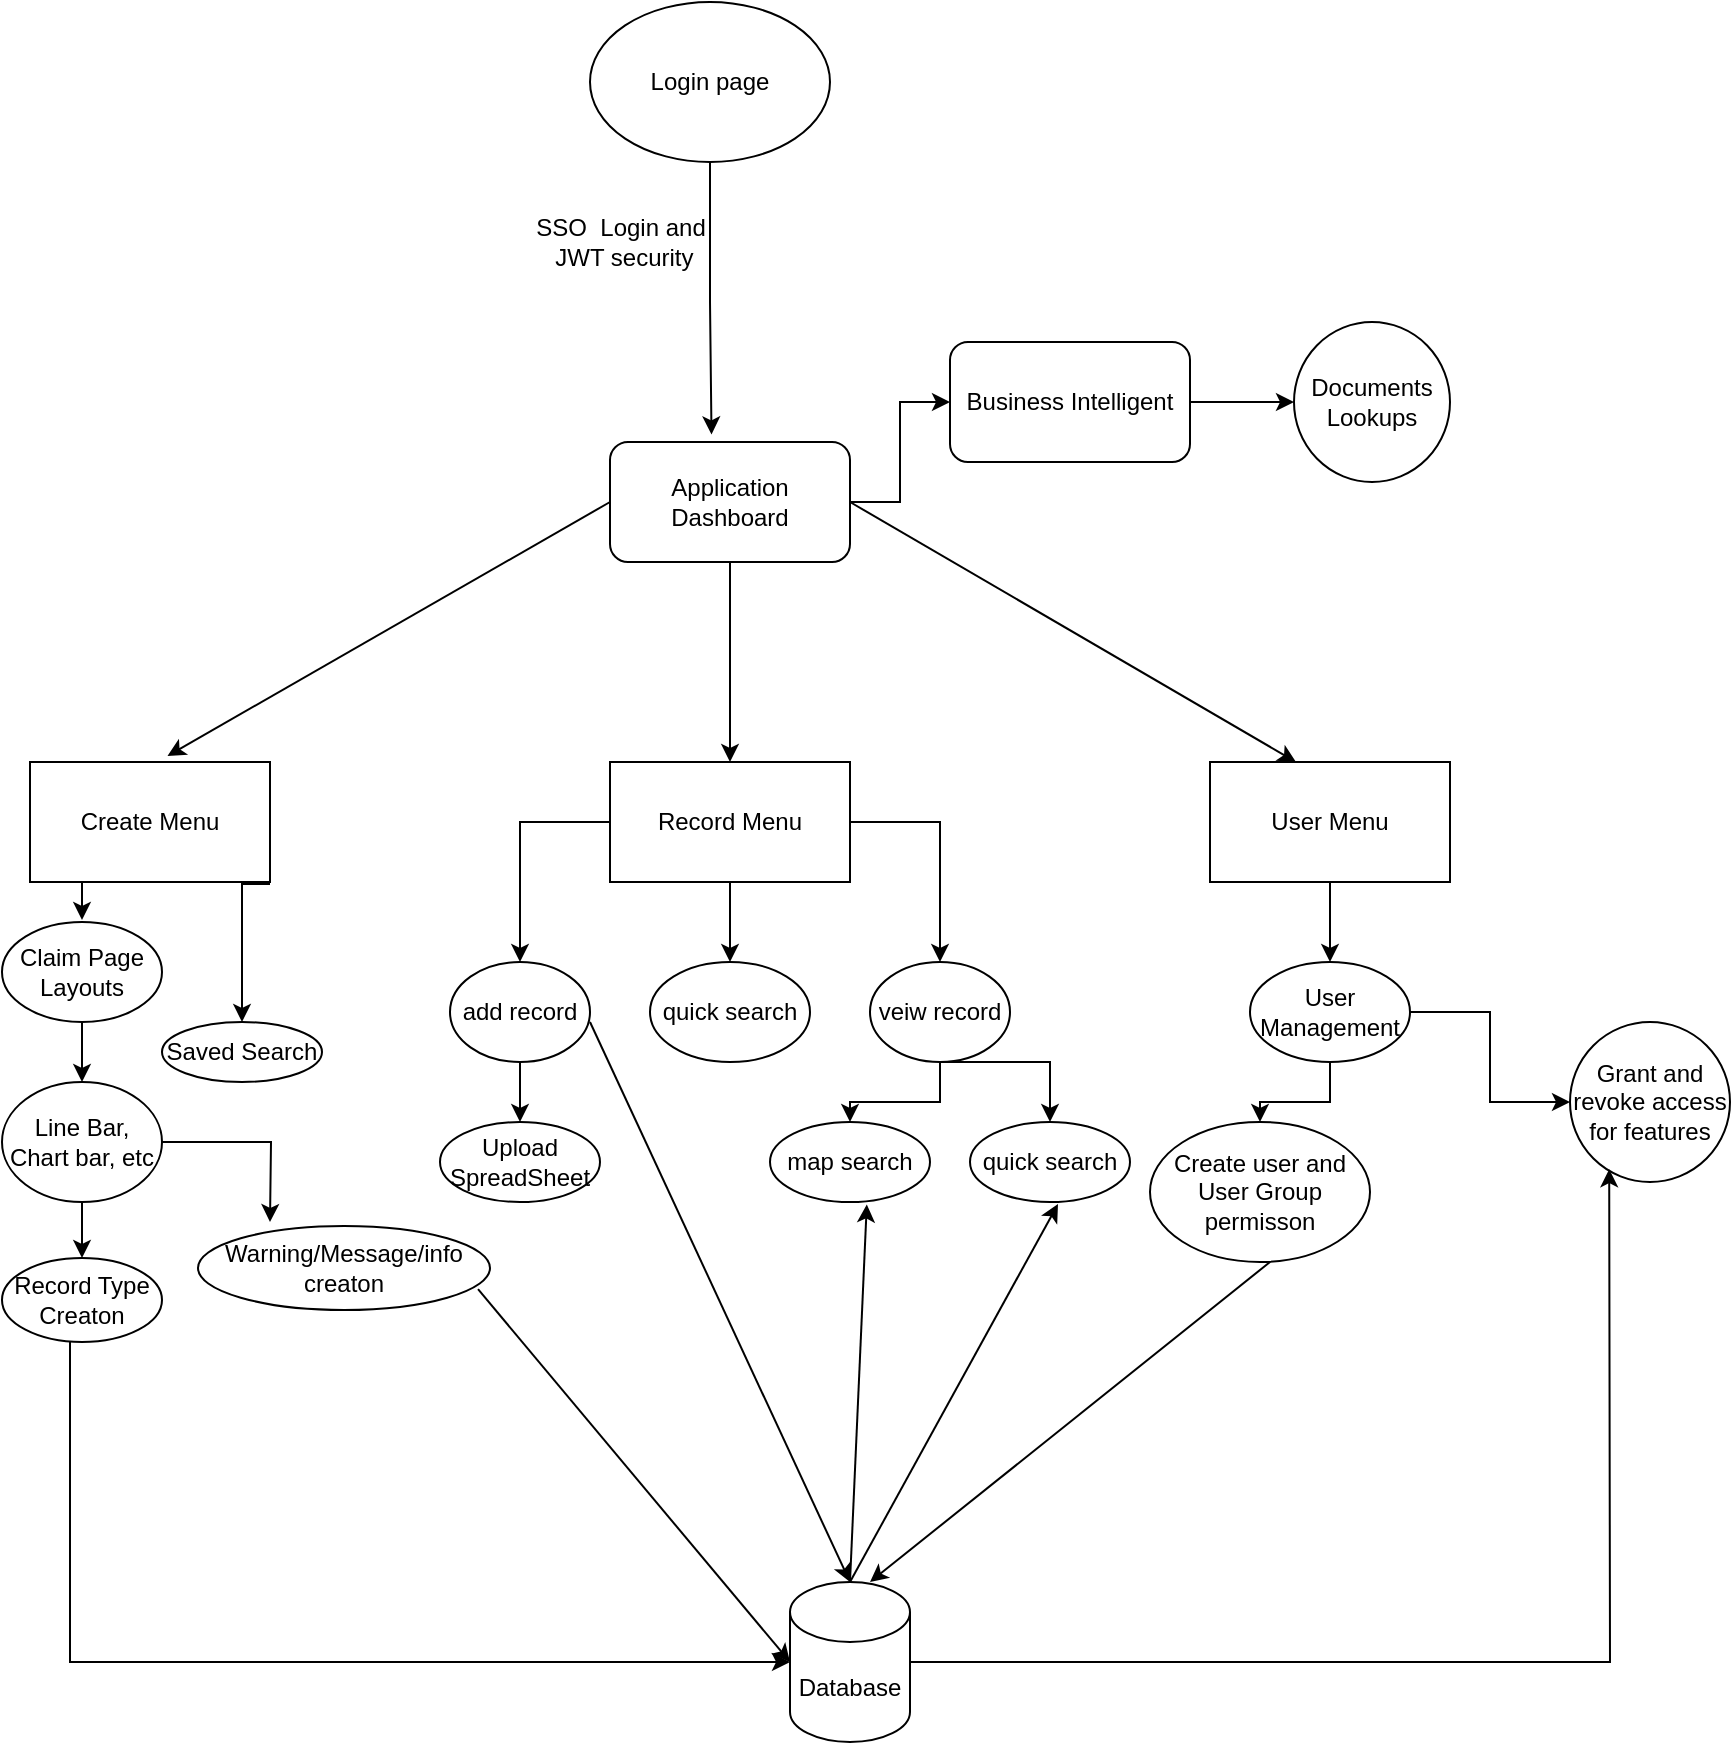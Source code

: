 <mxfile version="22.1.0" type="device">
  <diagram name="Page-1" id="19d0S30MAKCXK7MGr-HA">
    <mxGraphModel dx="1050" dy="574" grid="1" gridSize="10" guides="1" tooltips="1" connect="1" arrows="1" fold="1" page="1" pageScale="1" pageWidth="850" pageHeight="1100" math="0" shadow="0">
      <root>
        <mxCell id="0" />
        <mxCell id="1" parent="0" />
        <mxCell id="-7sG3Zx9vh_wAFw0iBni-59" value="" style="edgeStyle=orthogonalEdgeStyle;rounded=0;orthogonalLoop=1;jettySize=auto;html=1;entryX=0.423;entryY=-0.063;entryDx=0;entryDy=0;entryPerimeter=0;" parent="1" source="-7sG3Zx9vh_wAFw0iBni-2" target="-7sG3Zx9vh_wAFw0iBni-3" edge="1">
          <mxGeometry relative="1" as="geometry">
            <mxPoint x="430" y="180" as="targetPoint" />
          </mxGeometry>
        </mxCell>
        <mxCell id="-7sG3Zx9vh_wAFw0iBni-2" value="Login page" style="ellipse;whiteSpace=wrap;html=1;" parent="1" vertex="1">
          <mxGeometry x="370" y="20" width="120" height="80" as="geometry" />
        </mxCell>
        <mxCell id="-7sG3Zx9vh_wAFw0iBni-12" value="" style="edgeStyle=orthogonalEdgeStyle;rounded=0;orthogonalLoop=1;jettySize=auto;html=1;" parent="1" source="-7sG3Zx9vh_wAFw0iBni-3" target="-7sG3Zx9vh_wAFw0iBni-6" edge="1">
          <mxGeometry relative="1" as="geometry" />
        </mxCell>
        <mxCell id="-7sG3Zx9vh_wAFw0iBni-65" value="" style="edgeStyle=orthogonalEdgeStyle;rounded=0;orthogonalLoop=1;jettySize=auto;html=1;" parent="1" source="-7sG3Zx9vh_wAFw0iBni-3" target="-7sG3Zx9vh_wAFw0iBni-64" edge="1">
          <mxGeometry relative="1" as="geometry" />
        </mxCell>
        <mxCell id="-7sG3Zx9vh_wAFw0iBni-3" value="Application Dashboard" style="rounded=1;whiteSpace=wrap;html=1;" parent="1" vertex="1">
          <mxGeometry x="380" y="240" width="120" height="60" as="geometry" />
        </mxCell>
        <mxCell id="-7sG3Zx9vh_wAFw0iBni-24" value="" style="edgeStyle=orthogonalEdgeStyle;rounded=0;orthogonalLoop=1;jettySize=auto;html=1;" parent="1" edge="1">
          <mxGeometry relative="1" as="geometry">
            <mxPoint x="116" y="459" as="sourcePoint" />
            <mxPoint x="116" y="479" as="targetPoint" />
          </mxGeometry>
        </mxCell>
        <mxCell id="-7sG3Zx9vh_wAFw0iBni-46" value="" style="edgeStyle=orthogonalEdgeStyle;rounded=0;orthogonalLoop=1;jettySize=auto;html=1;" parent="1" target="-7sG3Zx9vh_wAFw0iBni-47" edge="1">
          <mxGeometry relative="1" as="geometry">
            <mxPoint x="210" y="461" as="sourcePoint" />
            <mxPoint x="190" y="520" as="targetPoint" />
            <Array as="points">
              <mxPoint x="196" y="461" />
            </Array>
          </mxGeometry>
        </mxCell>
        <mxCell id="-7sG3Zx9vh_wAFw0iBni-4" value="Create Menu" style="rounded=0;whiteSpace=wrap;html=1;" parent="1" vertex="1">
          <mxGeometry x="90" y="400" width="120" height="60" as="geometry" />
        </mxCell>
        <mxCell id="-7sG3Zx9vh_wAFw0iBni-50" value="" style="edgeStyle=orthogonalEdgeStyle;rounded=0;orthogonalLoop=1;jettySize=auto;html=1;" parent="1" source="-7sG3Zx9vh_wAFw0iBni-5" target="-7sG3Zx9vh_wAFw0iBni-49" edge="1">
          <mxGeometry relative="1" as="geometry" />
        </mxCell>
        <mxCell id="-7sG3Zx9vh_wAFw0iBni-5" value="User Menu" style="rounded=0;whiteSpace=wrap;html=1;" parent="1" vertex="1">
          <mxGeometry x="680" y="400" width="120" height="60" as="geometry" />
        </mxCell>
        <mxCell id="-7sG3Zx9vh_wAFw0iBni-28" value="" style="edgeStyle=orthogonalEdgeStyle;rounded=0;orthogonalLoop=1;jettySize=auto;html=1;" parent="1" source="-7sG3Zx9vh_wAFw0iBni-6" target="-7sG3Zx9vh_wAFw0iBni-27" edge="1">
          <mxGeometry relative="1" as="geometry" />
        </mxCell>
        <mxCell id="-7sG3Zx9vh_wAFw0iBni-30" value="" style="edgeStyle=orthogonalEdgeStyle;rounded=0;orthogonalLoop=1;jettySize=auto;html=1;" parent="1" source="-7sG3Zx9vh_wAFw0iBni-6" target="-7sG3Zx9vh_wAFw0iBni-29" edge="1">
          <mxGeometry relative="1" as="geometry" />
        </mxCell>
        <mxCell id="-7sG3Zx9vh_wAFw0iBni-32" value="" style="edgeStyle=orthogonalEdgeStyle;rounded=0;orthogonalLoop=1;jettySize=auto;html=1;" parent="1" source="-7sG3Zx9vh_wAFw0iBni-6" target="-7sG3Zx9vh_wAFw0iBni-31" edge="1">
          <mxGeometry relative="1" as="geometry" />
        </mxCell>
        <mxCell id="-7sG3Zx9vh_wAFw0iBni-6" value="Record Menu" style="rounded=0;whiteSpace=wrap;html=1;" parent="1" vertex="1">
          <mxGeometry x="380" y="400" width="120" height="60" as="geometry" />
        </mxCell>
        <mxCell id="-7sG3Zx9vh_wAFw0iBni-20" value="" style="endArrow=classic;html=1;rounded=0;entryX=0.573;entryY=-0.05;entryDx=0;entryDy=0;entryPerimeter=0;exitX=0;exitY=0.5;exitDx=0;exitDy=0;" parent="1" source="-7sG3Zx9vh_wAFw0iBni-3" target="-7sG3Zx9vh_wAFw0iBni-4" edge="1">
          <mxGeometry width="50" height="50" relative="1" as="geometry">
            <mxPoint x="280" y="360" as="sourcePoint" />
            <mxPoint x="330" y="310" as="targetPoint" />
          </mxGeometry>
        </mxCell>
        <mxCell id="-7sG3Zx9vh_wAFw0iBni-26" value="" style="edgeStyle=orthogonalEdgeStyle;rounded=0;orthogonalLoop=1;jettySize=auto;html=1;" parent="1" source="-7sG3Zx9vh_wAFw0iBni-23" target="-7sG3Zx9vh_wAFw0iBni-25" edge="1">
          <mxGeometry relative="1" as="geometry" />
        </mxCell>
        <mxCell id="-7sG3Zx9vh_wAFw0iBni-23" value="Claim Page Layouts" style="ellipse;whiteSpace=wrap;html=1;rounded=0;" parent="1" vertex="1">
          <mxGeometry x="76" y="480" width="80" height="50" as="geometry" />
        </mxCell>
        <mxCell id="-7sG3Zx9vh_wAFw0iBni-69" value="" style="edgeStyle=orthogonalEdgeStyle;rounded=0;orthogonalLoop=1;jettySize=auto;html=1;" parent="1" source="-7sG3Zx9vh_wAFw0iBni-25" target="-7sG3Zx9vh_wAFw0iBni-68" edge="1">
          <mxGeometry relative="1" as="geometry" />
        </mxCell>
        <mxCell id="-7sG3Zx9vh_wAFw0iBni-73" style="edgeStyle=orthogonalEdgeStyle;rounded=0;orthogonalLoop=1;jettySize=auto;html=1;" parent="1" source="-7sG3Zx9vh_wAFw0iBni-25" edge="1">
          <mxGeometry relative="1" as="geometry">
            <mxPoint x="210" y="630" as="targetPoint" />
          </mxGeometry>
        </mxCell>
        <mxCell id="-7sG3Zx9vh_wAFw0iBni-25" value="Line Bar, Chart bar, etc" style="ellipse;whiteSpace=wrap;html=1;rounded=0;" parent="1" vertex="1">
          <mxGeometry x="76" y="560" width="80" height="60" as="geometry" />
        </mxCell>
        <mxCell id="-7sG3Zx9vh_wAFw0iBni-38" value="" style="edgeStyle=orthogonalEdgeStyle;rounded=0;orthogonalLoop=1;jettySize=auto;html=1;" parent="1" source="-7sG3Zx9vh_wAFw0iBni-27" target="-7sG3Zx9vh_wAFw0iBni-37" edge="1">
          <mxGeometry relative="1" as="geometry" />
        </mxCell>
        <mxCell id="-7sG3Zx9vh_wAFw0iBni-27" value="add record" style="ellipse;whiteSpace=wrap;html=1;rounded=0;" parent="1" vertex="1">
          <mxGeometry x="300" y="500" width="70" height="50" as="geometry" />
        </mxCell>
        <mxCell id="-7sG3Zx9vh_wAFw0iBni-40" value="" style="edgeStyle=orthogonalEdgeStyle;rounded=0;orthogonalLoop=1;jettySize=auto;html=1;" parent="1" source="-7sG3Zx9vh_wAFw0iBni-29" target="-7sG3Zx9vh_wAFw0iBni-39" edge="1">
          <mxGeometry relative="1" as="geometry" />
        </mxCell>
        <mxCell id="-7sG3Zx9vh_wAFw0iBni-29" value="veiw record" style="ellipse;whiteSpace=wrap;html=1;rounded=0;" parent="1" vertex="1">
          <mxGeometry x="510" y="500" width="70" height="50" as="geometry" />
        </mxCell>
        <mxCell id="-7sG3Zx9vh_wAFw0iBni-31" value="quick search" style="ellipse;whiteSpace=wrap;html=1;rounded=0;" parent="1" vertex="1">
          <mxGeometry x="400" y="500" width="80" height="50" as="geometry" />
        </mxCell>
        <mxCell id="-7sG3Zx9vh_wAFw0iBni-37" value="Upload SpreadSheet&lt;br&gt;" style="ellipse;whiteSpace=wrap;html=1;rounded=0;" parent="1" vertex="1">
          <mxGeometry x="295" y="580" width="80" height="40" as="geometry" />
        </mxCell>
        <mxCell id="-7sG3Zx9vh_wAFw0iBni-39" value="map search" style="ellipse;whiteSpace=wrap;html=1;rounded=0;" parent="1" vertex="1">
          <mxGeometry x="460" y="580" width="80" height="40" as="geometry" />
        </mxCell>
        <mxCell id="-7sG3Zx9vh_wAFw0iBni-42" value="quick search" style="ellipse;whiteSpace=wrap;html=1;rounded=0;" parent="1" vertex="1">
          <mxGeometry x="560" y="580" width="80" height="40" as="geometry" />
        </mxCell>
        <mxCell id="-7sG3Zx9vh_wAFw0iBni-43" value="" style="endArrow=classic;html=1;rounded=0;entryX=0.5;entryY=0;entryDx=0;entryDy=0;exitX=0.5;exitY=1;exitDx=0;exitDy=0;" parent="1" source="-7sG3Zx9vh_wAFw0iBni-29" target="-7sG3Zx9vh_wAFw0iBni-42" edge="1">
          <mxGeometry width="50" height="50" relative="1" as="geometry">
            <mxPoint x="560" y="550" as="sourcePoint" />
            <mxPoint x="600" y="550" as="targetPoint" />
            <Array as="points">
              <mxPoint x="600" y="550" />
            </Array>
          </mxGeometry>
        </mxCell>
        <mxCell id="-7sG3Zx9vh_wAFw0iBni-47" value="Saved Search" style="ellipse;whiteSpace=wrap;html=1;" parent="1" vertex="1">
          <mxGeometry x="156" y="530" width="80" height="30" as="geometry" />
        </mxCell>
        <mxCell id="-7sG3Zx9vh_wAFw0iBni-48" value="SSO&amp;nbsp; Login and&lt;br&gt;&amp;nbsp;JWT security" style="text;html=1;align=center;verticalAlign=middle;resizable=0;points=[];autosize=1;strokeColor=none;fillColor=none;" parent="1" vertex="1">
          <mxGeometry x="330" y="120" width="110" height="40" as="geometry" />
        </mxCell>
        <mxCell id="-7sG3Zx9vh_wAFw0iBni-53" value="" style="edgeStyle=orthogonalEdgeStyle;rounded=0;orthogonalLoop=1;jettySize=auto;html=1;" parent="1" source="-7sG3Zx9vh_wAFw0iBni-49" target="-7sG3Zx9vh_wAFw0iBni-52" edge="1">
          <mxGeometry relative="1" as="geometry" />
        </mxCell>
        <mxCell id="-7sG3Zx9vh_wAFw0iBni-55" value="" style="edgeStyle=orthogonalEdgeStyle;rounded=0;orthogonalLoop=1;jettySize=auto;html=1;" parent="1" source="-7sG3Zx9vh_wAFw0iBni-49" target="-7sG3Zx9vh_wAFw0iBni-54" edge="1">
          <mxGeometry relative="1" as="geometry" />
        </mxCell>
        <mxCell id="-7sG3Zx9vh_wAFw0iBni-49" value="User Management" style="ellipse;whiteSpace=wrap;html=1;rounded=0;" parent="1" vertex="1">
          <mxGeometry x="700" y="500" width="80" height="50" as="geometry" />
        </mxCell>
        <mxCell id="-7sG3Zx9vh_wAFw0iBni-52" value="Create user and User Group permisson" style="ellipse;whiteSpace=wrap;html=1;rounded=0;" parent="1" vertex="1">
          <mxGeometry x="650" y="580" width="110" height="70" as="geometry" />
        </mxCell>
        <mxCell id="-7sG3Zx9vh_wAFw0iBni-54" value="Grant and revoke access for features" style="ellipse;whiteSpace=wrap;html=1;rounded=0;" parent="1" vertex="1">
          <mxGeometry x="860" y="530" width="80" height="80" as="geometry" />
        </mxCell>
        <mxCell id="-7sG3Zx9vh_wAFw0iBni-60" value="" style="endArrow=classic;html=1;rounded=0;entryX=0.573;entryY=-0.05;entryDx=0;entryDy=0;entryPerimeter=0;exitX=1;exitY=0.5;exitDx=0;exitDy=0;" parent="1" source="-7sG3Zx9vh_wAFw0iBni-3" edge="1">
          <mxGeometry width="50" height="50" relative="1" as="geometry">
            <mxPoint x="940" y="295" as="sourcePoint" />
            <mxPoint x="723" y="400" as="targetPoint" />
          </mxGeometry>
        </mxCell>
        <mxCell id="-7sG3Zx9vh_wAFw0iBni-67" value="" style="edgeStyle=orthogonalEdgeStyle;rounded=0;orthogonalLoop=1;jettySize=auto;html=1;" parent="1" source="-7sG3Zx9vh_wAFw0iBni-64" target="-7sG3Zx9vh_wAFw0iBni-66" edge="1">
          <mxGeometry relative="1" as="geometry" />
        </mxCell>
        <mxCell id="-7sG3Zx9vh_wAFw0iBni-64" value="Business Intelligent" style="rounded=1;whiteSpace=wrap;html=1;" parent="1" vertex="1">
          <mxGeometry x="550" y="190" width="120" height="60" as="geometry" />
        </mxCell>
        <mxCell id="-7sG3Zx9vh_wAFw0iBni-66" value="Documents Lookups" style="ellipse;whiteSpace=wrap;html=1;rounded=1;" parent="1" vertex="1">
          <mxGeometry x="722" y="180" width="78" height="80" as="geometry" />
        </mxCell>
        <mxCell id="-7sG3Zx9vh_wAFw0iBni-68" value="Record Type Creaton" style="ellipse;whiteSpace=wrap;html=1;rounded=0;" parent="1" vertex="1">
          <mxGeometry x="76" y="648" width="80" height="42" as="geometry" />
        </mxCell>
        <mxCell id="-7sG3Zx9vh_wAFw0iBni-74" value="Warning/Message/info creaton" style="ellipse;whiteSpace=wrap;html=1;rounded=0;" parent="1" vertex="1">
          <mxGeometry x="174" y="632" width="146" height="42" as="geometry" />
        </mxCell>
        <mxCell id="ZPAT6oZzrLbSYUF7XKB9-2" value="Database" style="shape=cylinder3;whiteSpace=wrap;html=1;boundedLbl=1;backgroundOutline=1;size=15;" vertex="1" parent="1">
          <mxGeometry x="470" y="810" width="60" height="80" as="geometry" />
        </mxCell>
        <mxCell id="ZPAT6oZzrLbSYUF7XKB9-3" value="" style="endArrow=classic;html=1;rounded=0;entryX=0;entryY=0.5;entryDx=0;entryDy=0;entryPerimeter=0;" edge="1" parent="1" target="ZPAT6oZzrLbSYUF7XKB9-2">
          <mxGeometry width="50" height="50" relative="1" as="geometry">
            <mxPoint x="110" y="690" as="sourcePoint" />
            <mxPoint x="156" y="830" as="targetPoint" />
            <Array as="points">
              <mxPoint x="110" y="850" />
            </Array>
          </mxGeometry>
        </mxCell>
        <mxCell id="ZPAT6oZzrLbSYUF7XKB9-5" value="" style="endArrow=classic;html=1;rounded=0;entryX=0.5;entryY=0;entryDx=0;entryDy=0;entryPerimeter=0;" edge="1" parent="1" target="ZPAT6oZzrLbSYUF7XKB9-2">
          <mxGeometry width="50" height="50" relative="1" as="geometry">
            <mxPoint x="370" y="530" as="sourcePoint" />
            <mxPoint x="420" y="480" as="targetPoint" />
          </mxGeometry>
        </mxCell>
        <mxCell id="ZPAT6oZzrLbSYUF7XKB9-6" value="" style="endArrow=classic;html=1;rounded=0;entryX=0.605;entryY=1.03;entryDx=0;entryDy=0;entryPerimeter=0;" edge="1" parent="1" target="-7sG3Zx9vh_wAFw0iBni-39">
          <mxGeometry width="50" height="50" relative="1" as="geometry">
            <mxPoint x="500" y="810" as="sourcePoint" />
            <mxPoint x="550" y="760" as="targetPoint" />
          </mxGeometry>
        </mxCell>
        <mxCell id="ZPAT6oZzrLbSYUF7XKB9-7" value="" style="endArrow=classic;html=1;rounded=0;entryX=0.605;entryY=1.03;entryDx=0;entryDy=0;entryPerimeter=0;" edge="1" parent="1">
          <mxGeometry width="50" height="50" relative="1" as="geometry">
            <mxPoint x="500" y="810" as="sourcePoint" />
            <mxPoint x="604" y="621" as="targetPoint" />
          </mxGeometry>
        </mxCell>
        <mxCell id="ZPAT6oZzrLbSYUF7XKB9-8" value="" style="endArrow=classic;html=1;rounded=0;" edge="1" parent="1">
          <mxGeometry width="50" height="50" relative="1" as="geometry">
            <mxPoint x="710" y="650" as="sourcePoint" />
            <mxPoint x="510" y="810" as="targetPoint" />
          </mxGeometry>
        </mxCell>
        <mxCell id="ZPAT6oZzrLbSYUF7XKB9-9" value="" style="endArrow=classic;html=1;rounded=0;entryX=0.245;entryY=0.92;entryDx=0;entryDy=0;exitX=1;exitY=0.5;exitDx=0;exitDy=0;exitPerimeter=0;entryPerimeter=0;" edge="1" parent="1" source="ZPAT6oZzrLbSYUF7XKB9-2" target="-7sG3Zx9vh_wAFw0iBni-54">
          <mxGeometry width="50" height="50" relative="1" as="geometry">
            <mxPoint x="530" y="829" as="sourcePoint" />
            <mxPoint x="634" y="640" as="targetPoint" />
            <Array as="points">
              <mxPoint x="880" y="850" />
            </Array>
          </mxGeometry>
        </mxCell>
        <mxCell id="ZPAT6oZzrLbSYUF7XKB9-10" value="" style="endArrow=classic;html=1;rounded=0;exitX=0.959;exitY=0.752;exitDx=0;exitDy=0;exitPerimeter=0;" edge="1" parent="1" source="-7sG3Zx9vh_wAFw0iBni-74">
          <mxGeometry width="50" height="50" relative="1" as="geometry">
            <mxPoint x="310" y="660" as="sourcePoint" />
            <mxPoint x="470" y="850" as="targetPoint" />
          </mxGeometry>
        </mxCell>
      </root>
    </mxGraphModel>
  </diagram>
</mxfile>

